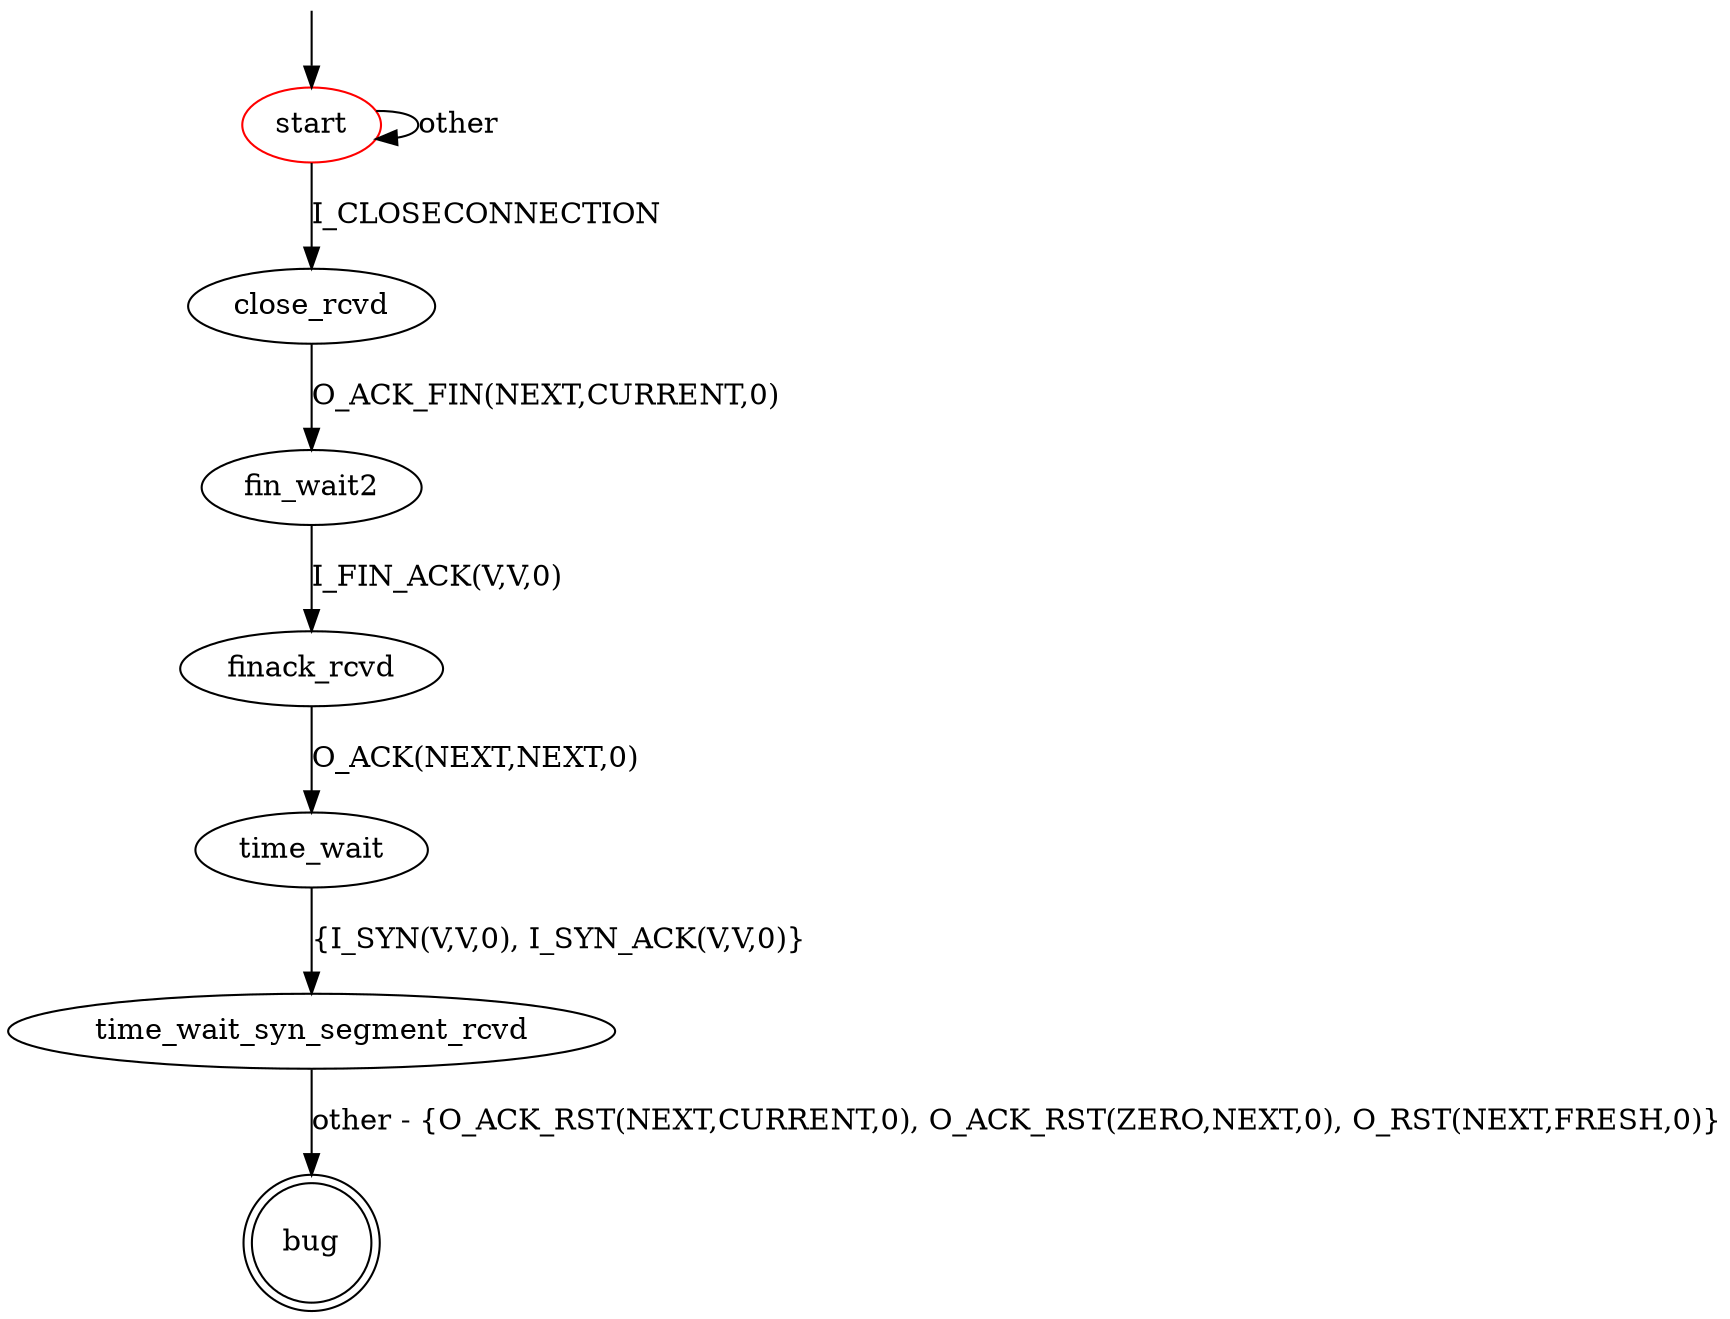 digraph G {
label=""
start [color="red"]
bug [shape="doublecircle"]

start -> start [label="other"]
start -> close_rcvd [label="I_CLOSECONNECTION"]

close_rcvd -> fin_wait2 [label="O_ACK_FIN(NEXT,CURRENT,0)"]
fin_wait2 -> finack_rcvd [label="I_FIN_ACK(V,V,0)"]

finack_rcvd -> time_wait [label="O_ACK(NEXT,NEXT,0)"]

time_wait -> time_wait_syn_segment_rcvd [label="{I_SYN(V,V,0), I_SYN_ACK(V,V,0)}"]
time_wait_syn_segment_rcvd -> bug [label="other - {O_ACK_RST(NEXT,CURRENT,0), O_ACK_RST(ZERO,NEXT,0), O_RST(NEXT,FRESH,0)}"]

__start0 [label="" shape="none" width="0" height="0"];
__start0 -> start;
}
